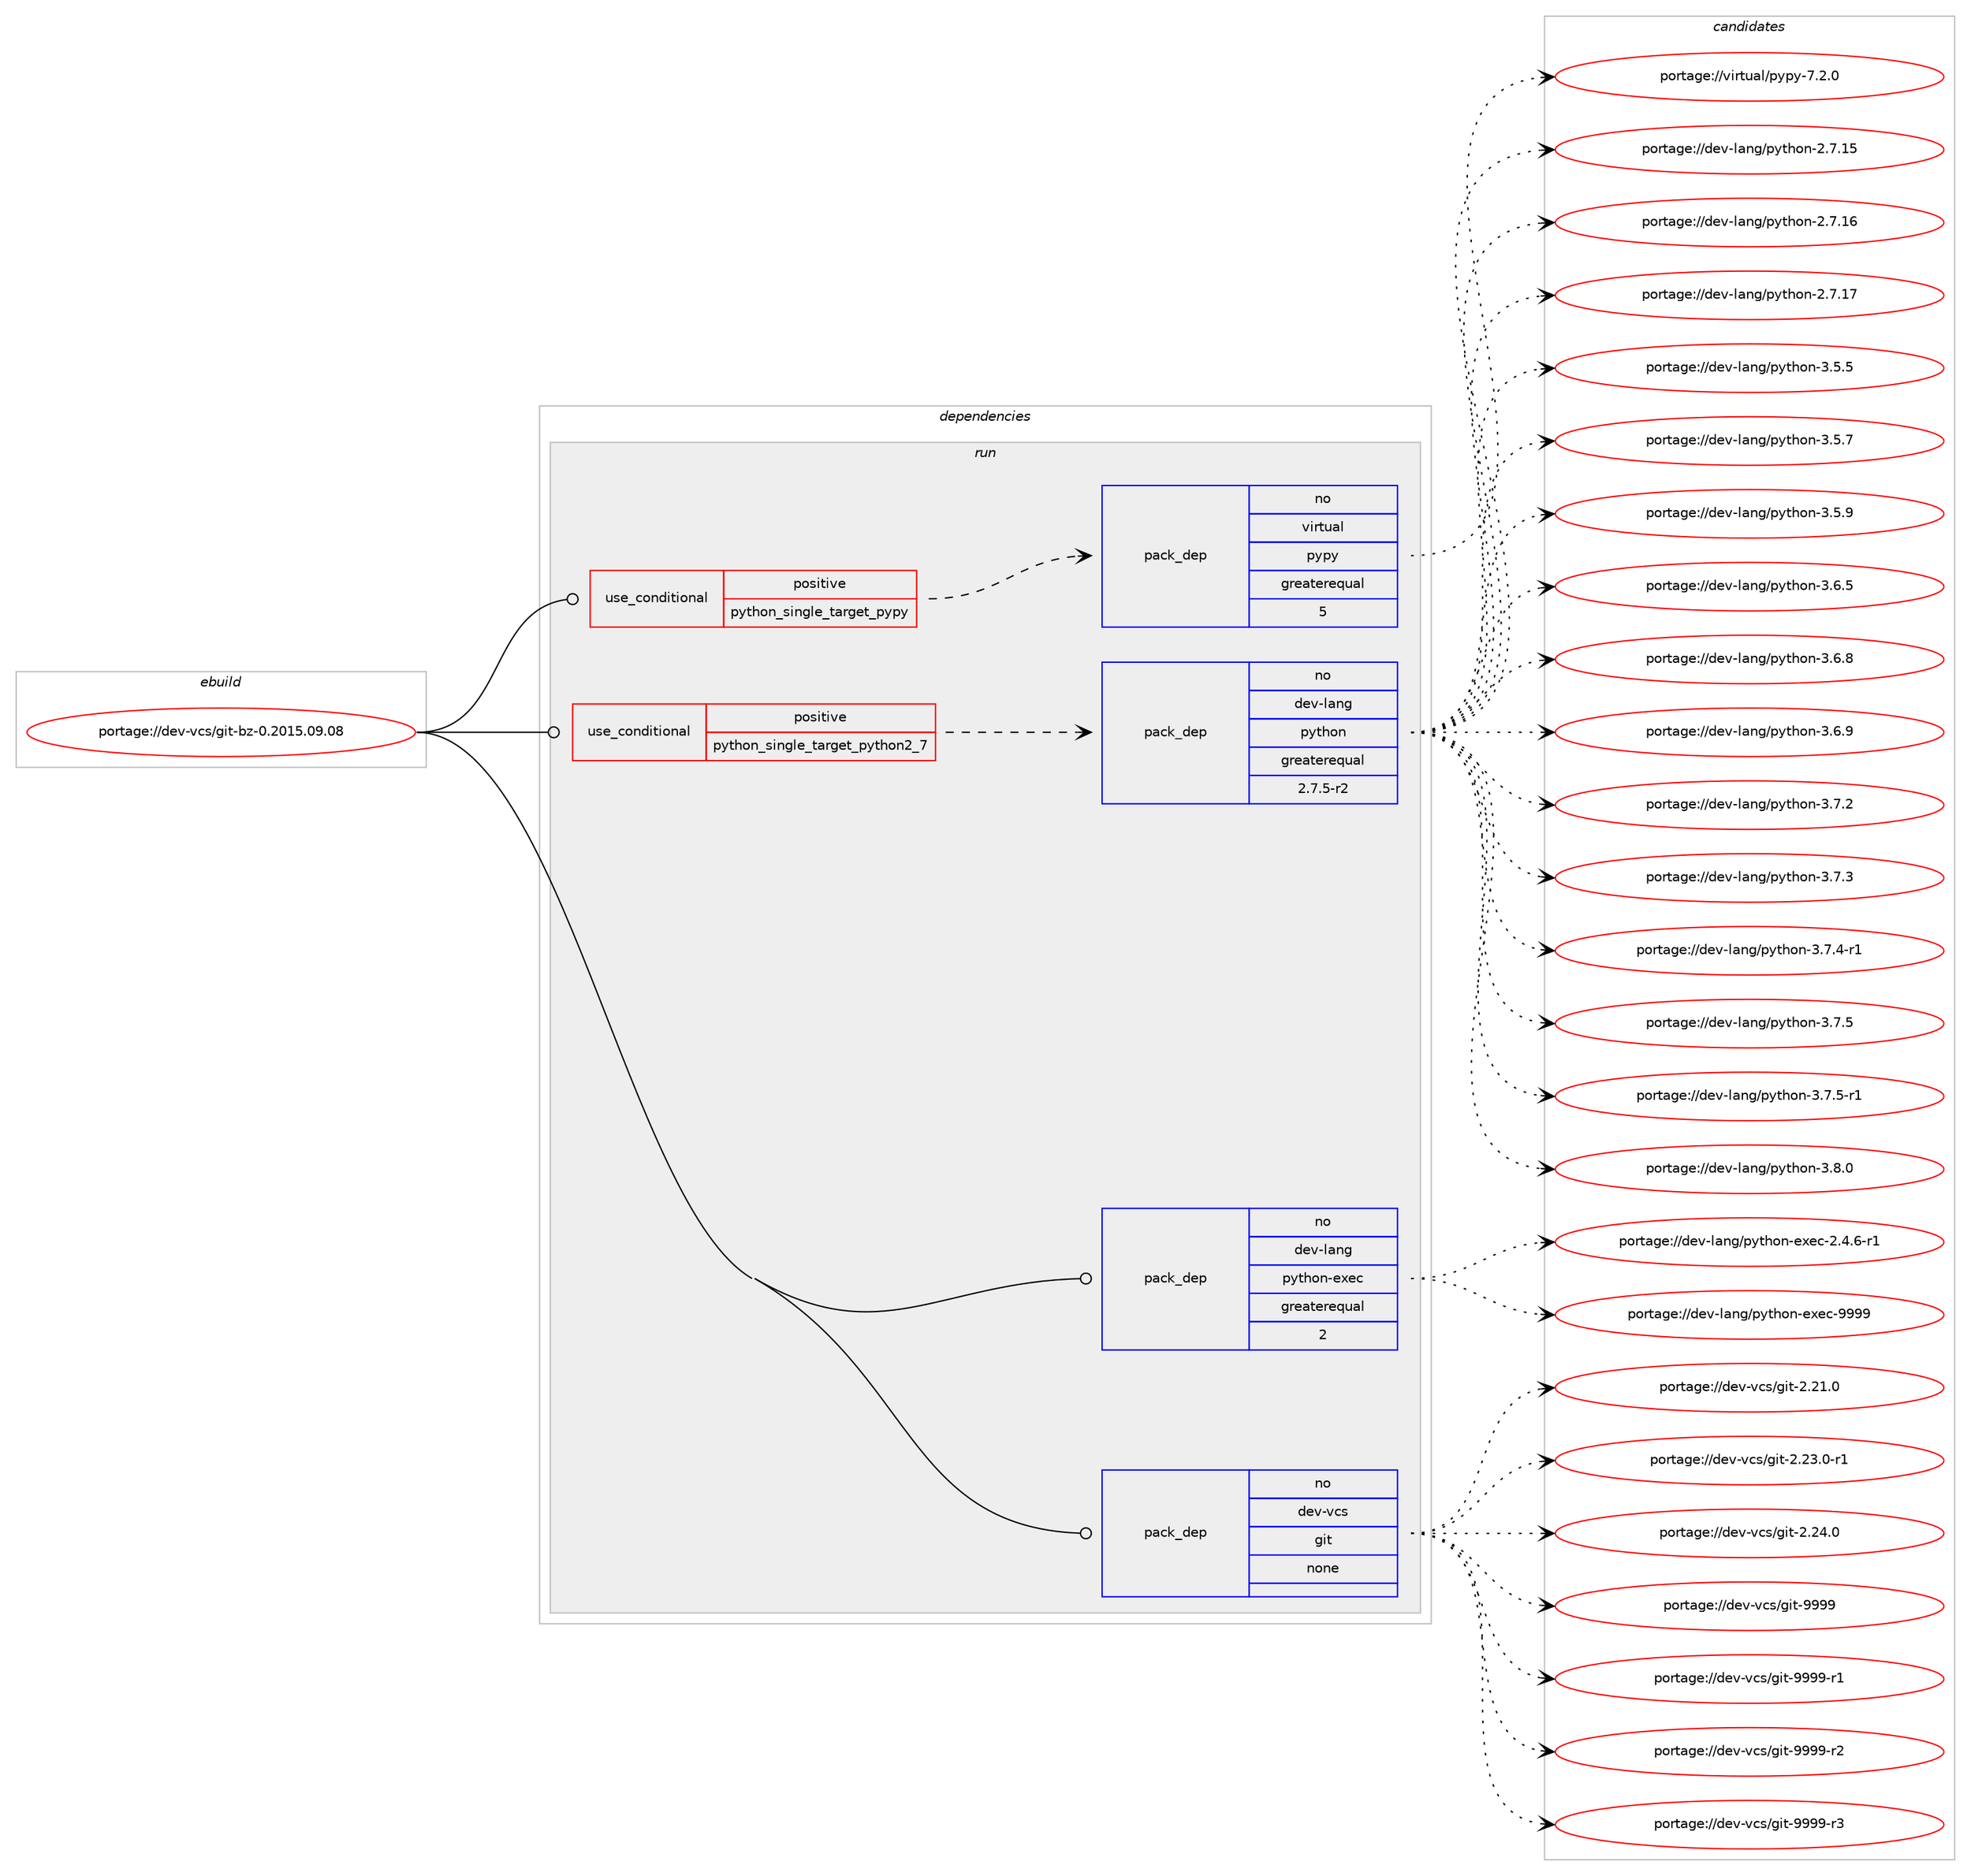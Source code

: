 digraph prolog {

# *************
# Graph options
# *************

newrank=true;
concentrate=true;
compound=true;
graph [rankdir=LR,fontname=Helvetica,fontsize=10,ranksep=1.5];#, ranksep=2.5, nodesep=0.2];
edge  [arrowhead=vee];
node  [fontname=Helvetica,fontsize=10];

# **********
# The ebuild
# **********

subgraph cluster_leftcol {
color=gray;
rank=same;
label=<<i>ebuild</i>>;
id [label="portage://dev-vcs/git-bz-0.2015.09.08", color=red, width=4, href="../dev-vcs/git-bz-0.2015.09.08.svg"];
}

# ****************
# The dependencies
# ****************

subgraph cluster_midcol {
color=gray;
label=<<i>dependencies</i>>;
subgraph cluster_compile {
fillcolor="#eeeeee";
style=filled;
label=<<i>compile</i>>;
}
subgraph cluster_compileandrun {
fillcolor="#eeeeee";
style=filled;
label=<<i>compile and run</i>>;
}
subgraph cluster_run {
fillcolor="#eeeeee";
style=filled;
label=<<i>run</i>>;
subgraph cond72275 {
dependency267379 [label=<<TABLE BORDER="0" CELLBORDER="1" CELLSPACING="0" CELLPADDING="4"><TR><TD ROWSPAN="3" CELLPADDING="10">use_conditional</TD></TR><TR><TD>positive</TD></TR><TR><TD>python_single_target_pypy</TD></TR></TABLE>>, shape=none, color=red];
subgraph pack191366 {
dependency267380 [label=<<TABLE BORDER="0" CELLBORDER="1" CELLSPACING="0" CELLPADDING="4" WIDTH="220"><TR><TD ROWSPAN="6" CELLPADDING="30">pack_dep</TD></TR><TR><TD WIDTH="110">no</TD></TR><TR><TD>virtual</TD></TR><TR><TD>pypy</TD></TR><TR><TD>greaterequal</TD></TR><TR><TD>5</TD></TR></TABLE>>, shape=none, color=blue];
}
dependency267379:e -> dependency267380:w [weight=20,style="dashed",arrowhead="vee"];
}
id:e -> dependency267379:w [weight=20,style="solid",arrowhead="odot"];
subgraph cond72276 {
dependency267381 [label=<<TABLE BORDER="0" CELLBORDER="1" CELLSPACING="0" CELLPADDING="4"><TR><TD ROWSPAN="3" CELLPADDING="10">use_conditional</TD></TR><TR><TD>positive</TD></TR><TR><TD>python_single_target_python2_7</TD></TR></TABLE>>, shape=none, color=red];
subgraph pack191367 {
dependency267382 [label=<<TABLE BORDER="0" CELLBORDER="1" CELLSPACING="0" CELLPADDING="4" WIDTH="220"><TR><TD ROWSPAN="6" CELLPADDING="30">pack_dep</TD></TR><TR><TD WIDTH="110">no</TD></TR><TR><TD>dev-lang</TD></TR><TR><TD>python</TD></TR><TR><TD>greaterequal</TD></TR><TR><TD>2.7.5-r2</TD></TR></TABLE>>, shape=none, color=blue];
}
dependency267381:e -> dependency267382:w [weight=20,style="dashed",arrowhead="vee"];
}
id:e -> dependency267381:w [weight=20,style="solid",arrowhead="odot"];
subgraph pack191368 {
dependency267383 [label=<<TABLE BORDER="0" CELLBORDER="1" CELLSPACING="0" CELLPADDING="4" WIDTH="220"><TR><TD ROWSPAN="6" CELLPADDING="30">pack_dep</TD></TR><TR><TD WIDTH="110">no</TD></TR><TR><TD>dev-lang</TD></TR><TR><TD>python-exec</TD></TR><TR><TD>greaterequal</TD></TR><TR><TD>2</TD></TR></TABLE>>, shape=none, color=blue];
}
id:e -> dependency267383:w [weight=20,style="solid",arrowhead="odot"];
subgraph pack191369 {
dependency267384 [label=<<TABLE BORDER="0" CELLBORDER="1" CELLSPACING="0" CELLPADDING="4" WIDTH="220"><TR><TD ROWSPAN="6" CELLPADDING="30">pack_dep</TD></TR><TR><TD WIDTH="110">no</TD></TR><TR><TD>dev-vcs</TD></TR><TR><TD>git</TD></TR><TR><TD>none</TD></TR><TR><TD></TD></TR></TABLE>>, shape=none, color=blue];
}
id:e -> dependency267384:w [weight=20,style="solid",arrowhead="odot"];
}
}

# **************
# The candidates
# **************

subgraph cluster_choices {
rank=same;
color=gray;
label=<<i>candidates</i>>;

subgraph choice191366 {
color=black;
nodesep=1;
choiceportage1181051141161179710847112121112121455546504648 [label="portage://virtual/pypy-7.2.0", color=red, width=4,href="../virtual/pypy-7.2.0.svg"];
dependency267380:e -> choiceportage1181051141161179710847112121112121455546504648:w [style=dotted,weight="100"];
}
subgraph choice191367 {
color=black;
nodesep=1;
choiceportage10010111845108971101034711212111610411111045504655464953 [label="portage://dev-lang/python-2.7.15", color=red, width=4,href="../dev-lang/python-2.7.15.svg"];
choiceportage10010111845108971101034711212111610411111045504655464954 [label="portage://dev-lang/python-2.7.16", color=red, width=4,href="../dev-lang/python-2.7.16.svg"];
choiceportage10010111845108971101034711212111610411111045504655464955 [label="portage://dev-lang/python-2.7.17", color=red, width=4,href="../dev-lang/python-2.7.17.svg"];
choiceportage100101118451089711010347112121116104111110455146534653 [label="portage://dev-lang/python-3.5.5", color=red, width=4,href="../dev-lang/python-3.5.5.svg"];
choiceportage100101118451089711010347112121116104111110455146534655 [label="portage://dev-lang/python-3.5.7", color=red, width=4,href="../dev-lang/python-3.5.7.svg"];
choiceportage100101118451089711010347112121116104111110455146534657 [label="portage://dev-lang/python-3.5.9", color=red, width=4,href="../dev-lang/python-3.5.9.svg"];
choiceportage100101118451089711010347112121116104111110455146544653 [label="portage://dev-lang/python-3.6.5", color=red, width=4,href="../dev-lang/python-3.6.5.svg"];
choiceportage100101118451089711010347112121116104111110455146544656 [label="portage://dev-lang/python-3.6.8", color=red, width=4,href="../dev-lang/python-3.6.8.svg"];
choiceportage100101118451089711010347112121116104111110455146544657 [label="portage://dev-lang/python-3.6.9", color=red, width=4,href="../dev-lang/python-3.6.9.svg"];
choiceportage100101118451089711010347112121116104111110455146554650 [label="portage://dev-lang/python-3.7.2", color=red, width=4,href="../dev-lang/python-3.7.2.svg"];
choiceportage100101118451089711010347112121116104111110455146554651 [label="portage://dev-lang/python-3.7.3", color=red, width=4,href="../dev-lang/python-3.7.3.svg"];
choiceportage1001011184510897110103471121211161041111104551465546524511449 [label="portage://dev-lang/python-3.7.4-r1", color=red, width=4,href="../dev-lang/python-3.7.4-r1.svg"];
choiceportage100101118451089711010347112121116104111110455146554653 [label="portage://dev-lang/python-3.7.5", color=red, width=4,href="../dev-lang/python-3.7.5.svg"];
choiceportage1001011184510897110103471121211161041111104551465546534511449 [label="portage://dev-lang/python-3.7.5-r1", color=red, width=4,href="../dev-lang/python-3.7.5-r1.svg"];
choiceportage100101118451089711010347112121116104111110455146564648 [label="portage://dev-lang/python-3.8.0", color=red, width=4,href="../dev-lang/python-3.8.0.svg"];
dependency267382:e -> choiceportage10010111845108971101034711212111610411111045504655464953:w [style=dotted,weight="100"];
dependency267382:e -> choiceportage10010111845108971101034711212111610411111045504655464954:w [style=dotted,weight="100"];
dependency267382:e -> choiceportage10010111845108971101034711212111610411111045504655464955:w [style=dotted,weight="100"];
dependency267382:e -> choiceportage100101118451089711010347112121116104111110455146534653:w [style=dotted,weight="100"];
dependency267382:e -> choiceportage100101118451089711010347112121116104111110455146534655:w [style=dotted,weight="100"];
dependency267382:e -> choiceportage100101118451089711010347112121116104111110455146534657:w [style=dotted,weight="100"];
dependency267382:e -> choiceportage100101118451089711010347112121116104111110455146544653:w [style=dotted,weight="100"];
dependency267382:e -> choiceportage100101118451089711010347112121116104111110455146544656:w [style=dotted,weight="100"];
dependency267382:e -> choiceportage100101118451089711010347112121116104111110455146544657:w [style=dotted,weight="100"];
dependency267382:e -> choiceportage100101118451089711010347112121116104111110455146554650:w [style=dotted,weight="100"];
dependency267382:e -> choiceportage100101118451089711010347112121116104111110455146554651:w [style=dotted,weight="100"];
dependency267382:e -> choiceportage1001011184510897110103471121211161041111104551465546524511449:w [style=dotted,weight="100"];
dependency267382:e -> choiceportage100101118451089711010347112121116104111110455146554653:w [style=dotted,weight="100"];
dependency267382:e -> choiceportage1001011184510897110103471121211161041111104551465546534511449:w [style=dotted,weight="100"];
dependency267382:e -> choiceportage100101118451089711010347112121116104111110455146564648:w [style=dotted,weight="100"];
}
subgraph choice191368 {
color=black;
nodesep=1;
choiceportage10010111845108971101034711212111610411111045101120101994550465246544511449 [label="portage://dev-lang/python-exec-2.4.6-r1", color=red, width=4,href="../dev-lang/python-exec-2.4.6-r1.svg"];
choiceportage10010111845108971101034711212111610411111045101120101994557575757 [label="portage://dev-lang/python-exec-9999", color=red, width=4,href="../dev-lang/python-exec-9999.svg"];
dependency267383:e -> choiceportage10010111845108971101034711212111610411111045101120101994550465246544511449:w [style=dotted,weight="100"];
dependency267383:e -> choiceportage10010111845108971101034711212111610411111045101120101994557575757:w [style=dotted,weight="100"];
}
subgraph choice191369 {
color=black;
nodesep=1;
choiceportage10010111845118991154710310511645504650494648 [label="portage://dev-vcs/git-2.21.0", color=red, width=4,href="../dev-vcs/git-2.21.0.svg"];
choiceportage100101118451189911547103105116455046505146484511449 [label="portage://dev-vcs/git-2.23.0-r1", color=red, width=4,href="../dev-vcs/git-2.23.0-r1.svg"];
choiceportage10010111845118991154710310511645504650524648 [label="portage://dev-vcs/git-2.24.0", color=red, width=4,href="../dev-vcs/git-2.24.0.svg"];
choiceportage1001011184511899115471031051164557575757 [label="portage://dev-vcs/git-9999", color=red, width=4,href="../dev-vcs/git-9999.svg"];
choiceportage10010111845118991154710310511645575757574511449 [label="portage://dev-vcs/git-9999-r1", color=red, width=4,href="../dev-vcs/git-9999-r1.svg"];
choiceportage10010111845118991154710310511645575757574511450 [label="portage://dev-vcs/git-9999-r2", color=red, width=4,href="../dev-vcs/git-9999-r2.svg"];
choiceportage10010111845118991154710310511645575757574511451 [label="portage://dev-vcs/git-9999-r3", color=red, width=4,href="../dev-vcs/git-9999-r3.svg"];
dependency267384:e -> choiceportage10010111845118991154710310511645504650494648:w [style=dotted,weight="100"];
dependency267384:e -> choiceportage100101118451189911547103105116455046505146484511449:w [style=dotted,weight="100"];
dependency267384:e -> choiceportage10010111845118991154710310511645504650524648:w [style=dotted,weight="100"];
dependency267384:e -> choiceportage1001011184511899115471031051164557575757:w [style=dotted,weight="100"];
dependency267384:e -> choiceportage10010111845118991154710310511645575757574511449:w [style=dotted,weight="100"];
dependency267384:e -> choiceportage10010111845118991154710310511645575757574511450:w [style=dotted,weight="100"];
dependency267384:e -> choiceportage10010111845118991154710310511645575757574511451:w [style=dotted,weight="100"];
}
}

}

